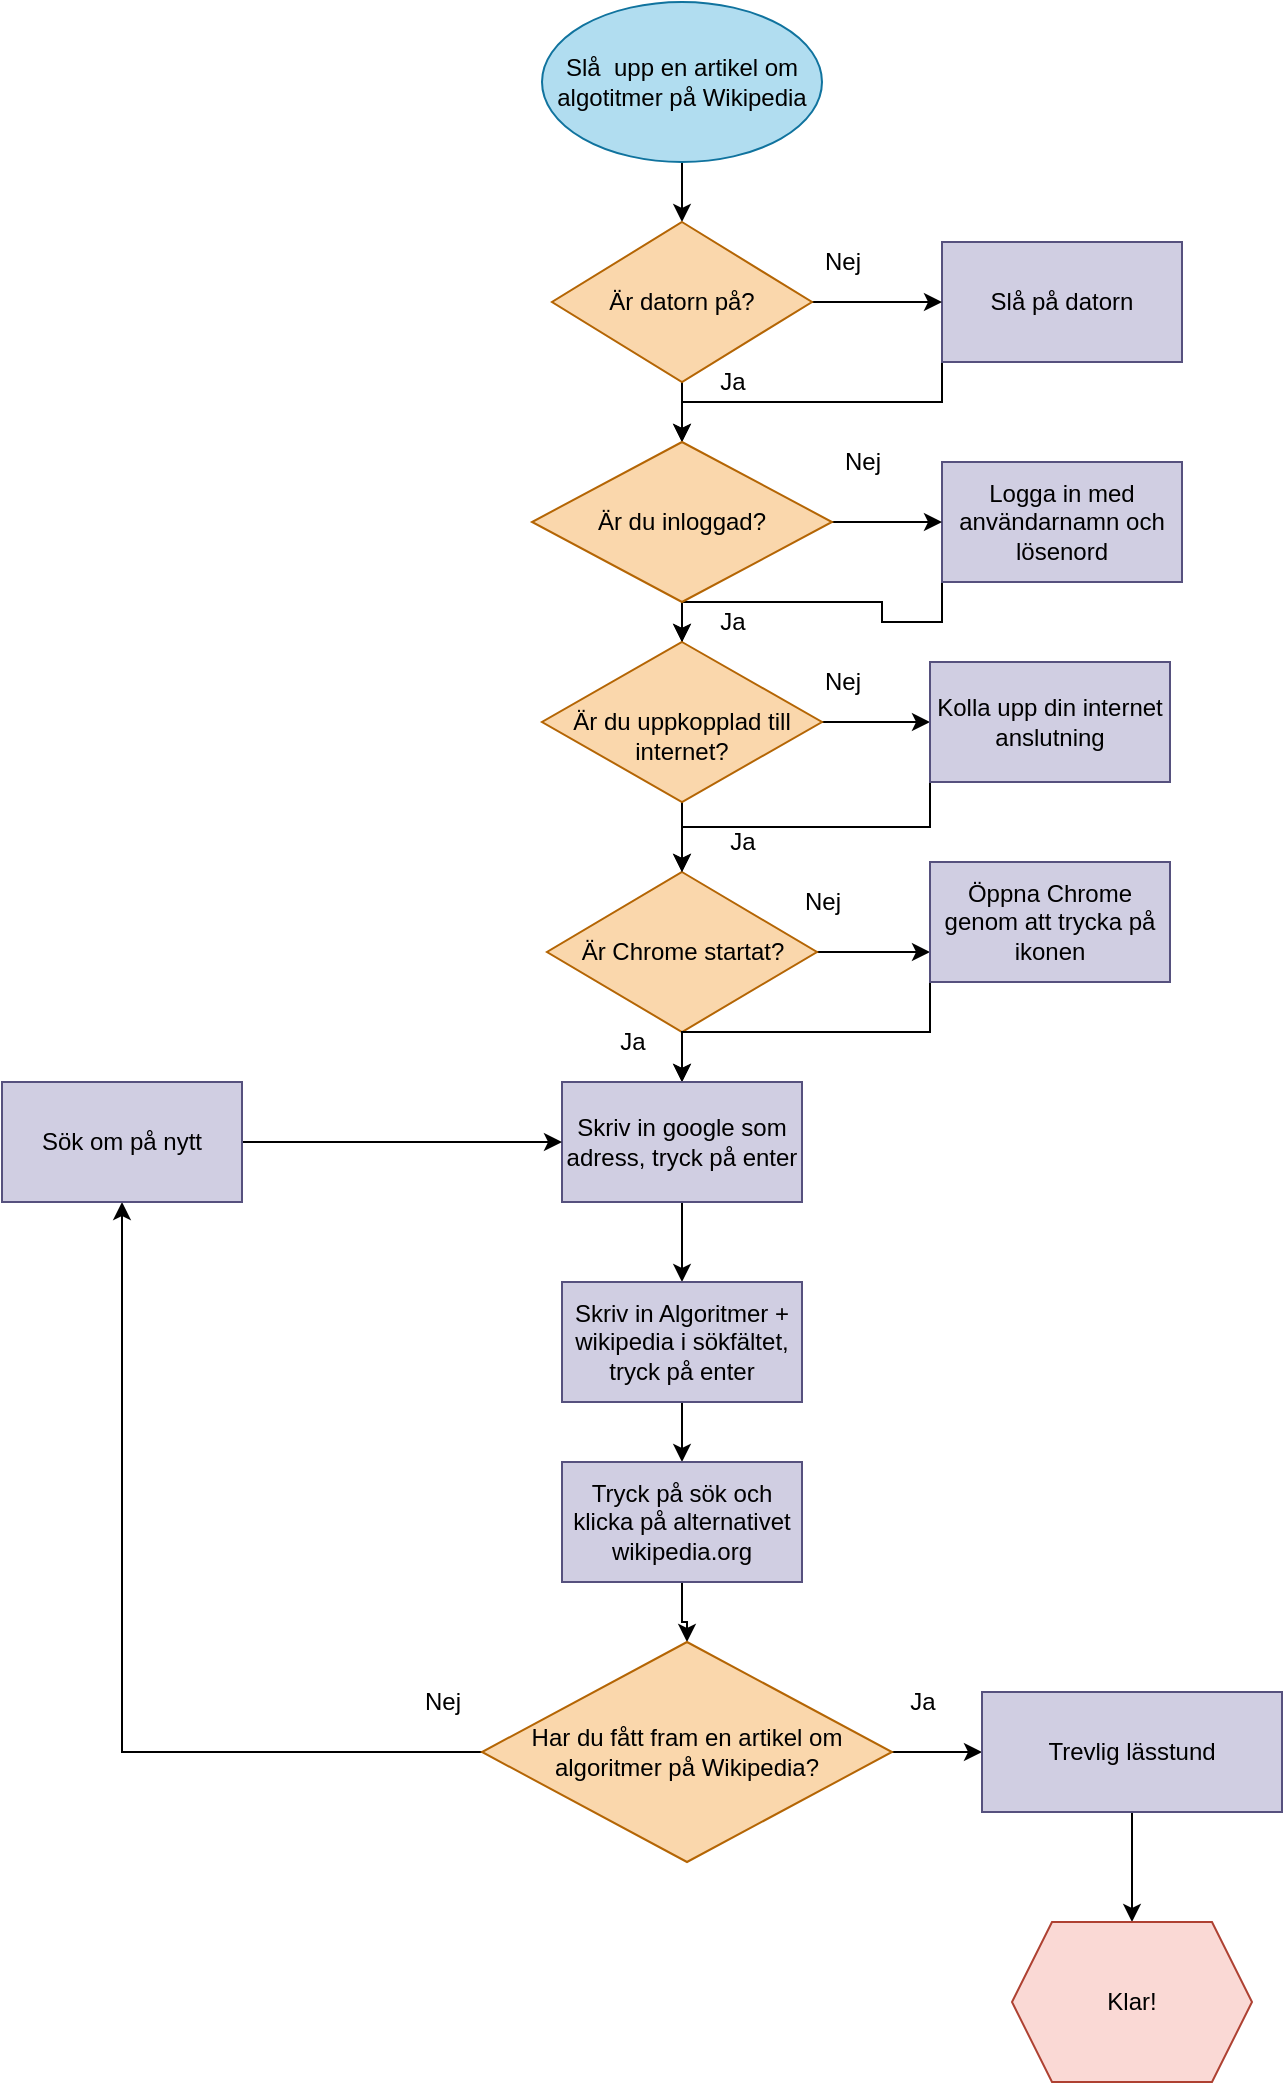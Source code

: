 <mxfile version="13.10.2" type="github">
  <diagram id="C5RBs43oDa-KdzZeNtuy" name="Page-1">
    <mxGraphModel dx="1611" dy="423" grid="1" gridSize="10" guides="1" tooltips="1" connect="1" arrows="1" fold="1" page="1" pageScale="1" pageWidth="827" pageHeight="1169" math="0" shadow="0">
      <root>
        <mxCell id="WIyWlLk6GJQsqaUBKTNV-0" />
        <mxCell id="WIyWlLk6GJQsqaUBKTNV-1" parent="WIyWlLk6GJQsqaUBKTNV-0" />
        <mxCell id="pvkV0urYHtsUyFwnNjGG-13" value="" style="edgeStyle=orthogonalEdgeStyle;rounded=0;orthogonalLoop=1;jettySize=auto;html=1;" edge="1" parent="WIyWlLk6GJQsqaUBKTNV-1" source="pvkV0urYHtsUyFwnNjGG-2" target="pvkV0urYHtsUyFwnNjGG-9">
          <mxGeometry relative="1" as="geometry" />
        </mxCell>
        <mxCell id="pvkV0urYHtsUyFwnNjGG-2" value="Slå&amp;nbsp; upp en artikel om algotitmer på Wikipedia" style="ellipse;whiteSpace=wrap;html=1;fillColor=#b1ddf0;strokeColor=#10739e;" vertex="1" parent="WIyWlLk6GJQsqaUBKTNV-1">
          <mxGeometry x="220" y="110" width="140" height="80" as="geometry" />
        </mxCell>
        <mxCell id="pvkV0urYHtsUyFwnNjGG-15" style="edgeStyle=orthogonalEdgeStyle;rounded=0;orthogonalLoop=1;jettySize=auto;html=1;exitX=0;exitY=1;exitDx=0;exitDy=0;" edge="1" parent="WIyWlLk6GJQsqaUBKTNV-1" source="pvkV0urYHtsUyFwnNjGG-4" target="pvkV0urYHtsUyFwnNjGG-10">
          <mxGeometry relative="1" as="geometry" />
        </mxCell>
        <mxCell id="pvkV0urYHtsUyFwnNjGG-4" value="Slå på datorn" style="rounded=0;whiteSpace=wrap;html=1;fillColor=#d0cee2;strokeColor=#56517e;" vertex="1" parent="WIyWlLk6GJQsqaUBKTNV-1">
          <mxGeometry x="420" y="230" width="120" height="60" as="geometry" />
        </mxCell>
        <mxCell id="pvkV0urYHtsUyFwnNjGG-39" style="edgeStyle=orthogonalEdgeStyle;rounded=0;orthogonalLoop=1;jettySize=auto;html=1;exitX=0;exitY=1;exitDx=0;exitDy=0;" edge="1" parent="WIyWlLk6GJQsqaUBKTNV-1" source="pvkV0urYHtsUyFwnNjGG-5" target="pvkV0urYHtsUyFwnNjGG-36">
          <mxGeometry relative="1" as="geometry" />
        </mxCell>
        <mxCell id="pvkV0urYHtsUyFwnNjGG-5" value="Logga in med användarnamn och lösenord" style="rounded=0;whiteSpace=wrap;html=1;fillColor=#d0cee2;strokeColor=#56517e;" vertex="1" parent="WIyWlLk6GJQsqaUBKTNV-1">
          <mxGeometry x="420" y="340" width="120" height="60" as="geometry" />
        </mxCell>
        <mxCell id="pvkV0urYHtsUyFwnNjGG-11" value="" style="edgeStyle=orthogonalEdgeStyle;rounded=0;orthogonalLoop=1;jettySize=auto;html=1;" edge="1" parent="WIyWlLk6GJQsqaUBKTNV-1" source="pvkV0urYHtsUyFwnNjGG-9" target="pvkV0urYHtsUyFwnNjGG-4">
          <mxGeometry relative="1" as="geometry" />
        </mxCell>
        <mxCell id="pvkV0urYHtsUyFwnNjGG-14" value="" style="edgeStyle=orthogonalEdgeStyle;rounded=0;orthogonalLoop=1;jettySize=auto;html=1;" edge="1" parent="WIyWlLk6GJQsqaUBKTNV-1" source="pvkV0urYHtsUyFwnNjGG-9" target="pvkV0urYHtsUyFwnNjGG-10">
          <mxGeometry relative="1" as="geometry" />
        </mxCell>
        <mxCell id="pvkV0urYHtsUyFwnNjGG-9" value="Är datorn på?" style="rhombus;whiteSpace=wrap;html=1;fillColor=#fad7ac;strokeColor=#b46504;" vertex="1" parent="WIyWlLk6GJQsqaUBKTNV-1">
          <mxGeometry x="225" y="220" width="130" height="80" as="geometry" />
        </mxCell>
        <mxCell id="pvkV0urYHtsUyFwnNjGG-18" value="" style="edgeStyle=orthogonalEdgeStyle;rounded=0;orthogonalLoop=1;jettySize=auto;html=1;" edge="1" parent="WIyWlLk6GJQsqaUBKTNV-1" source="pvkV0urYHtsUyFwnNjGG-10" target="pvkV0urYHtsUyFwnNjGG-5">
          <mxGeometry relative="1" as="geometry" />
        </mxCell>
        <mxCell id="pvkV0urYHtsUyFwnNjGG-38" value="" style="edgeStyle=orthogonalEdgeStyle;rounded=0;orthogonalLoop=1;jettySize=auto;html=1;" edge="1" parent="WIyWlLk6GJQsqaUBKTNV-1" source="pvkV0urYHtsUyFwnNjGG-10" target="pvkV0urYHtsUyFwnNjGG-36">
          <mxGeometry relative="1" as="geometry" />
        </mxCell>
        <mxCell id="pvkV0urYHtsUyFwnNjGG-10" value="Är du inloggad?" style="rhombus;whiteSpace=wrap;html=1;fillColor=#fad7ac;strokeColor=#b46504;" vertex="1" parent="WIyWlLk6GJQsqaUBKTNV-1">
          <mxGeometry x="215" y="330" width="150" height="80" as="geometry" />
        </mxCell>
        <mxCell id="pvkV0urYHtsUyFwnNjGG-16" value="Ja" style="text;html=1;align=center;verticalAlign=middle;resizable=0;points=[];autosize=1;" vertex="1" parent="WIyWlLk6GJQsqaUBKTNV-1">
          <mxGeometry x="300" y="290" width="30" height="20" as="geometry" />
        </mxCell>
        <mxCell id="pvkV0urYHtsUyFwnNjGG-17" value="Nej" style="text;html=1;align=center;verticalAlign=middle;resizable=0;points=[];autosize=1;" vertex="1" parent="WIyWlLk6GJQsqaUBKTNV-1">
          <mxGeometry x="355" y="230" width="30" height="20" as="geometry" />
        </mxCell>
        <mxCell id="pvkV0urYHtsUyFwnNjGG-19" value="Nej" style="text;html=1;align=center;verticalAlign=middle;resizable=0;points=[];autosize=1;" vertex="1" parent="WIyWlLk6GJQsqaUBKTNV-1">
          <mxGeometry x="365" y="330" width="30" height="20" as="geometry" />
        </mxCell>
        <mxCell id="pvkV0urYHtsUyFwnNjGG-42" style="edgeStyle=orthogonalEdgeStyle;rounded=0;orthogonalLoop=1;jettySize=auto;html=1;entryX=0;entryY=0.75;entryDx=0;entryDy=0;" edge="1" parent="WIyWlLk6GJQsqaUBKTNV-1" source="pvkV0urYHtsUyFwnNjGG-20" target="pvkV0urYHtsUyFwnNjGG-23">
          <mxGeometry relative="1" as="geometry" />
        </mxCell>
        <mxCell id="pvkV0urYHtsUyFwnNjGG-51" style="edgeStyle=orthogonalEdgeStyle;rounded=0;orthogonalLoop=1;jettySize=auto;html=1;exitX=0.5;exitY=1;exitDx=0;exitDy=0;entryX=0.5;entryY=0;entryDx=0;entryDy=0;" edge="1" parent="WIyWlLk6GJQsqaUBKTNV-1" source="pvkV0urYHtsUyFwnNjGG-20" target="pvkV0urYHtsUyFwnNjGG-27">
          <mxGeometry relative="1" as="geometry" />
        </mxCell>
        <mxCell id="pvkV0urYHtsUyFwnNjGG-20" value="Är Chrome startat?" style="rhombus;whiteSpace=wrap;html=1;fillColor=#fad7ac;strokeColor=#b46504;" vertex="1" parent="WIyWlLk6GJQsqaUBKTNV-1">
          <mxGeometry x="222.5" y="545" width="135" height="80" as="geometry" />
        </mxCell>
        <mxCell id="pvkV0urYHtsUyFwnNjGG-22" value="Ja" style="text;html=1;align=center;verticalAlign=middle;resizable=0;points=[];autosize=1;" vertex="1" parent="WIyWlLk6GJQsqaUBKTNV-1">
          <mxGeometry x="300" y="410" width="30" height="20" as="geometry" />
        </mxCell>
        <mxCell id="pvkV0urYHtsUyFwnNjGG-55" style="edgeStyle=orthogonalEdgeStyle;rounded=0;orthogonalLoop=1;jettySize=auto;html=1;exitX=0;exitY=1;exitDx=0;exitDy=0;entryX=0.5;entryY=0;entryDx=0;entryDy=0;" edge="1" parent="WIyWlLk6GJQsqaUBKTNV-1" source="pvkV0urYHtsUyFwnNjGG-23" target="pvkV0urYHtsUyFwnNjGG-27">
          <mxGeometry relative="1" as="geometry" />
        </mxCell>
        <mxCell id="pvkV0urYHtsUyFwnNjGG-23" value="Öppna Chrome genom att trycka på ikonen" style="rounded=0;whiteSpace=wrap;html=1;fillColor=#d0cee2;strokeColor=#56517e;" vertex="1" parent="WIyWlLk6GJQsqaUBKTNV-1">
          <mxGeometry x="414" y="540" width="120" height="60" as="geometry" />
        </mxCell>
        <mxCell id="pvkV0urYHtsUyFwnNjGG-33" value="" style="edgeStyle=orthogonalEdgeStyle;rounded=0;orthogonalLoop=1;jettySize=auto;html=1;" edge="1" parent="WIyWlLk6GJQsqaUBKTNV-1" source="pvkV0urYHtsUyFwnNjGG-27" target="pvkV0urYHtsUyFwnNjGG-32">
          <mxGeometry relative="1" as="geometry" />
        </mxCell>
        <mxCell id="pvkV0urYHtsUyFwnNjGG-27" value="Skriv in google som adress, tryck på enter" style="rounded=0;whiteSpace=wrap;html=1;fillColor=#d0cee2;strokeColor=#56517e;" vertex="1" parent="WIyWlLk6GJQsqaUBKTNV-1">
          <mxGeometry x="230" y="650" width="120" height="60" as="geometry" />
        </mxCell>
        <mxCell id="pvkV0urYHtsUyFwnNjGG-30" value="Nej" style="text;html=1;align=center;verticalAlign=middle;resizable=0;points=[];autosize=1;" vertex="1" parent="WIyWlLk6GJQsqaUBKTNV-1">
          <mxGeometry x="355" y="440" width="30" height="20" as="geometry" />
        </mxCell>
        <mxCell id="pvkV0urYHtsUyFwnNjGG-31" value="Ja" style="text;html=1;align=center;verticalAlign=middle;resizable=0;points=[];autosize=1;" vertex="1" parent="WIyWlLk6GJQsqaUBKTNV-1">
          <mxGeometry x="305" y="520" width="30" height="20" as="geometry" />
        </mxCell>
        <mxCell id="pvkV0urYHtsUyFwnNjGG-35" value="" style="edgeStyle=orthogonalEdgeStyle;rounded=0;orthogonalLoop=1;jettySize=auto;html=1;" edge="1" parent="WIyWlLk6GJQsqaUBKTNV-1" source="pvkV0urYHtsUyFwnNjGG-32" target="pvkV0urYHtsUyFwnNjGG-34">
          <mxGeometry relative="1" as="geometry" />
        </mxCell>
        <mxCell id="pvkV0urYHtsUyFwnNjGG-32" value="Skriv in Algoritmer + wikipedia i sökfältet, tryck på enter" style="rounded=0;whiteSpace=wrap;html=1;fillColor=#d0cee2;strokeColor=#56517e;" vertex="1" parent="WIyWlLk6GJQsqaUBKTNV-1">
          <mxGeometry x="230" y="750" width="120" height="60" as="geometry" />
        </mxCell>
        <mxCell id="pvkV0urYHtsUyFwnNjGG-64" value="" style="edgeStyle=orthogonalEdgeStyle;rounded=0;orthogonalLoop=1;jettySize=auto;html=1;" edge="1" parent="WIyWlLk6GJQsqaUBKTNV-1" source="pvkV0urYHtsUyFwnNjGG-34" target="pvkV0urYHtsUyFwnNjGG-57">
          <mxGeometry relative="1" as="geometry" />
        </mxCell>
        <mxCell id="pvkV0urYHtsUyFwnNjGG-34" value="Tryck på sök och klicka på alternativet wikipedia.org" style="rounded=0;whiteSpace=wrap;html=1;fillColor=#d0cee2;strokeColor=#56517e;" vertex="1" parent="WIyWlLk6GJQsqaUBKTNV-1">
          <mxGeometry x="230" y="840" width="120" height="60" as="geometry" />
        </mxCell>
        <mxCell id="pvkV0urYHtsUyFwnNjGG-41" style="edgeStyle=orthogonalEdgeStyle;rounded=0;orthogonalLoop=1;jettySize=auto;html=1;exitX=0.5;exitY=1;exitDx=0;exitDy=0;entryX=0.5;entryY=0;entryDx=0;entryDy=0;" edge="1" parent="WIyWlLk6GJQsqaUBKTNV-1" source="pvkV0urYHtsUyFwnNjGG-36" target="pvkV0urYHtsUyFwnNjGG-20">
          <mxGeometry relative="1" as="geometry" />
        </mxCell>
        <mxCell id="pvkV0urYHtsUyFwnNjGG-47" style="edgeStyle=orthogonalEdgeStyle;rounded=0;orthogonalLoop=1;jettySize=auto;html=1;exitX=1;exitY=0.5;exitDx=0;exitDy=0;entryX=0;entryY=0.5;entryDx=0;entryDy=0;" edge="1" parent="WIyWlLk6GJQsqaUBKTNV-1" source="pvkV0urYHtsUyFwnNjGG-36" target="pvkV0urYHtsUyFwnNjGG-43">
          <mxGeometry relative="1" as="geometry" />
        </mxCell>
        <mxCell id="pvkV0urYHtsUyFwnNjGG-36" value="&lt;br&gt;Är du uppkopplad till internet?" style="rhombus;whiteSpace=wrap;html=1;fillColor=#fad7ac;strokeColor=#b46504;" vertex="1" parent="WIyWlLk6GJQsqaUBKTNV-1">
          <mxGeometry x="220" y="430" width="140" height="80" as="geometry" />
        </mxCell>
        <mxCell id="pvkV0urYHtsUyFwnNjGG-46" style="edgeStyle=orthogonalEdgeStyle;rounded=0;orthogonalLoop=1;jettySize=auto;html=1;exitX=0;exitY=1;exitDx=0;exitDy=0;" edge="1" parent="WIyWlLk6GJQsqaUBKTNV-1" source="pvkV0urYHtsUyFwnNjGG-43" target="pvkV0urYHtsUyFwnNjGG-20">
          <mxGeometry relative="1" as="geometry" />
        </mxCell>
        <mxCell id="pvkV0urYHtsUyFwnNjGG-43" value="Kolla upp din internet anslutning" style="rounded=0;whiteSpace=wrap;html=1;fillColor=#d0cee2;strokeColor=#56517e;" vertex="1" parent="WIyWlLk6GJQsqaUBKTNV-1">
          <mxGeometry x="414" y="440" width="120" height="60" as="geometry" />
        </mxCell>
        <mxCell id="pvkV0urYHtsUyFwnNjGG-48" value="Nej" style="text;html=1;align=center;verticalAlign=middle;resizable=0;points=[];autosize=1;" vertex="1" parent="WIyWlLk6GJQsqaUBKTNV-1">
          <mxGeometry x="345" y="550" width="30" height="20" as="geometry" />
        </mxCell>
        <mxCell id="pvkV0urYHtsUyFwnNjGG-56" value="Ja" style="text;html=1;align=center;verticalAlign=middle;resizable=0;points=[];autosize=1;" vertex="1" parent="WIyWlLk6GJQsqaUBKTNV-1">
          <mxGeometry x="250" y="620" width="30" height="20" as="geometry" />
        </mxCell>
        <mxCell id="pvkV0urYHtsUyFwnNjGG-60" value="" style="edgeStyle=orthogonalEdgeStyle;rounded=0;orthogonalLoop=1;jettySize=auto;html=1;" edge="1" parent="WIyWlLk6GJQsqaUBKTNV-1" source="pvkV0urYHtsUyFwnNjGG-57" target="pvkV0urYHtsUyFwnNjGG-59">
          <mxGeometry relative="1" as="geometry" />
        </mxCell>
        <mxCell id="pvkV0urYHtsUyFwnNjGG-61" value="" style="edgeStyle=orthogonalEdgeStyle;rounded=0;orthogonalLoop=1;jettySize=auto;html=1;" edge="1" parent="WIyWlLk6GJQsqaUBKTNV-1" source="pvkV0urYHtsUyFwnNjGG-57" target="pvkV0urYHtsUyFwnNjGG-58">
          <mxGeometry relative="1" as="geometry" />
        </mxCell>
        <mxCell id="pvkV0urYHtsUyFwnNjGG-57" value="Har du fått fram en artikel om algoritmer på Wikipedia?" style="rhombus;whiteSpace=wrap;html=1;fillColor=#fad7ac;strokeColor=#b46504;" vertex="1" parent="WIyWlLk6GJQsqaUBKTNV-1">
          <mxGeometry x="190" y="930" width="205" height="110" as="geometry" />
        </mxCell>
        <mxCell id="pvkV0urYHtsUyFwnNjGG-68" value="" style="edgeStyle=orthogonalEdgeStyle;rounded=0;orthogonalLoop=1;jettySize=auto;html=1;" edge="1" parent="WIyWlLk6GJQsqaUBKTNV-1" source="pvkV0urYHtsUyFwnNjGG-58" target="pvkV0urYHtsUyFwnNjGG-67">
          <mxGeometry relative="1" as="geometry" />
        </mxCell>
        <mxCell id="pvkV0urYHtsUyFwnNjGG-58" value="Trevlig lässtund" style="rounded=0;whiteSpace=wrap;html=1;fillColor=#d0cee2;strokeColor=#56517e;" vertex="1" parent="WIyWlLk6GJQsqaUBKTNV-1">
          <mxGeometry x="440" y="955" width="150" height="60" as="geometry" />
        </mxCell>
        <mxCell id="pvkV0urYHtsUyFwnNjGG-65" style="edgeStyle=orthogonalEdgeStyle;rounded=0;orthogonalLoop=1;jettySize=auto;html=1;entryX=0;entryY=0.5;entryDx=0;entryDy=0;" edge="1" parent="WIyWlLk6GJQsqaUBKTNV-1" source="pvkV0urYHtsUyFwnNjGG-59" target="pvkV0urYHtsUyFwnNjGG-27">
          <mxGeometry relative="1" as="geometry">
            <mxPoint x="90" y="670" as="targetPoint" />
          </mxGeometry>
        </mxCell>
        <mxCell id="pvkV0urYHtsUyFwnNjGG-59" value="Sök om på nytt" style="rounded=0;whiteSpace=wrap;html=1;fillColor=#d0cee2;strokeColor=#56517e;" vertex="1" parent="WIyWlLk6GJQsqaUBKTNV-1">
          <mxGeometry x="-50" y="650" width="120" height="60" as="geometry" />
        </mxCell>
        <mxCell id="pvkV0urYHtsUyFwnNjGG-62" value="Ja" style="text;html=1;align=center;verticalAlign=middle;resizable=0;points=[];autosize=1;" vertex="1" parent="WIyWlLk6GJQsqaUBKTNV-1">
          <mxGeometry x="395" y="950" width="30" height="20" as="geometry" />
        </mxCell>
        <mxCell id="pvkV0urYHtsUyFwnNjGG-63" value="Nej" style="text;html=1;align=center;verticalAlign=middle;resizable=0;points=[];autosize=1;" vertex="1" parent="WIyWlLk6GJQsqaUBKTNV-1">
          <mxGeometry x="155" y="950" width="30" height="20" as="geometry" />
        </mxCell>
        <mxCell id="pvkV0urYHtsUyFwnNjGG-67" value="Klar!" style="shape=hexagon;perimeter=hexagonPerimeter2;whiteSpace=wrap;html=1;fixedSize=1;fillColor=#fad9d5;strokeColor=#ae4132;" vertex="1" parent="WIyWlLk6GJQsqaUBKTNV-1">
          <mxGeometry x="455" y="1070" width="120" height="80" as="geometry" />
        </mxCell>
      </root>
    </mxGraphModel>
  </diagram>
</mxfile>
